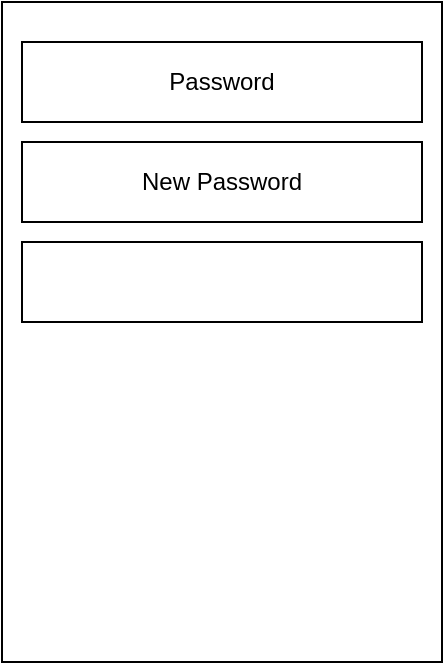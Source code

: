 <mxfile>
    <diagram id="sjTv0YCN3FJlPjP7VC1Z" name="Page-1">
        <mxGraphModel dx="832" dy="475" grid="1" gridSize="10" guides="1" tooltips="1" connect="1" arrows="1" fold="1" page="1" pageScale="1" pageWidth="850" pageHeight="1100" math="0" shadow="0">
            <root>
                <mxCell id="0"/>
                <mxCell id="1" parent="0"/>
                <mxCell id="2" value="" style="rounded=0;whiteSpace=wrap;html=1;" vertex="1" parent="1">
                    <mxGeometry x="350" y="30" width="220" height="330" as="geometry"/>
                </mxCell>
                <mxCell id="3" value="Password" style="rounded=0;whiteSpace=wrap;html=1;" vertex="1" parent="1">
                    <mxGeometry x="360" y="50" width="200" height="40" as="geometry"/>
                </mxCell>
                <mxCell id="4" value="New Password" style="rounded=0;whiteSpace=wrap;html=1;" vertex="1" parent="1">
                    <mxGeometry x="360" y="100" width="200" height="40" as="geometry"/>
                </mxCell>
                <mxCell id="5" value="" style="rounded=0;whiteSpace=wrap;html=1;" vertex="1" parent="1">
                    <mxGeometry x="360" y="150" width="200" height="40" as="geometry"/>
                </mxCell>
            </root>
        </mxGraphModel>
    </diagram>
</mxfile>